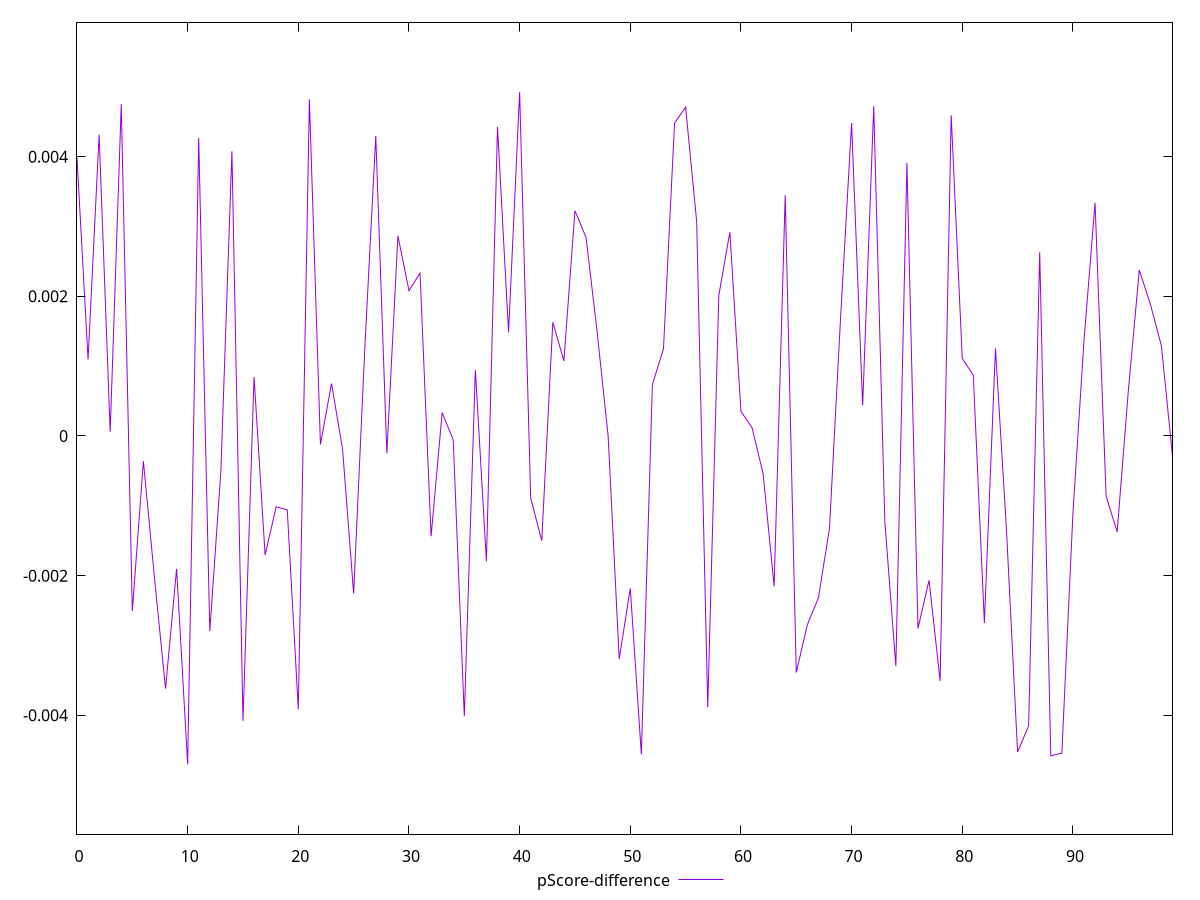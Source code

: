 reset

$pScoreDifference <<EOF
0 0.003983310777179727
1 0.0010973257502409073
2 0.004314855442303811
3 0.00006120193335101831
4 0.0047536618594462565
5 -0.0025059155149802503
6 -0.0003619937794803185
7 -0.0020284731502077102
8 -0.0036188595969195436
9 -0.0019020416919587335
10 -0.004701851575727889
11 0.004266178028518697
12 -0.002794069798829124
13 -0.0005066611103446972
14 0.004078818497897929
15 -0.004080713732910413
16 0.0008436123834683062
17 -0.0017046859973388617
18 -0.0010124619565328175
19 -0.001058011010890536
20 -0.003913919856692316
21 0.004820955956220674
22 -0.00012009963073456031
23 0.000751376584150365
24 -0.0001894921979677111
25 -0.002255479849899489
26 0.0012291015699816832
27 0.0042954854307376555
28 -0.00024866098707554407
29 0.0028661134078680206
30 0.002080557873723188
31 0.002333014236422515
32 -0.0014352945920452775
33 0.0003353747088354897
34 -0.000056181412629974226
35 -0.004013876824762619
36 0.0009450544296372154
37 -0.001794396322964853
38 0.00442544485277474
39 0.001483235261017679
40 0.004924699341125938
41 -0.0008890918315562768
42 -0.0015004370355934382
43 0.001628991595974627
44 0.0010750852764276342
45 0.00322619846359129
46 0.002845206213165974
47 0.0014983262475150028
48 -0.0000030275574193217025
49 -0.0031943722185809875
50 -0.002181176639527438
51 -0.004557682485367032
52 0.0007369720882344222
53 0.001250145885231646
54 0.004481482685618765
55 0.004709153154380585
56 0.003071836722153387
57 -0.003882600559010352
58 0.0020136814555795635
59 0.0029198967136493392
60 0.0003521689096941394
61 0.00012056130304882728
62 -0.0005371158518781005
63 -0.002153235487639016
64 0.003448724345144427
65 -0.0033872627153068713
66 -0.0027042166774815524
67 -0.0023184923267500768
68 -0.0013263344116458686
69 0.0016801321771048316
70 0.004481250840408069
71 0.00043666704624278907
72 0.004724127704060832
73 -0.0012146725860182617
74 -0.003295268693530806
75 0.00390938012417319
76 -0.00275582251951767
77 -0.0020661722606595267
78 -0.003508654142196921
79 0.004594818336846274
80 0.0011134001038800578
81 0.0008684994505107069
82 -0.002679281056649385
83 0.0012551296948740687
84 -0.001355169206551543
85 -0.004524950005654893
86 -0.004151405007083775
87 0.002631275471002059
88 -0.004579948161954839
89 -0.0045415430560799
90 -0.0011139589850215348
91 0.0013605543322324776
92 0.003337757822034715
93 -0.0008607630621739748
94 -0.0013742478283591542
95 0.0006309176457237609
96 0.0023764887443884497
97 0.0018877329305394541
98 0.0012895708691109675
99 -0.0002882920073619122
EOF

set key outside below
set xrange [0:99]
set yrange [-0.005701851575727889:0.005924699341125938]
set trange [-0.005701851575727889:0.005924699341125938]
set terminal svg size 640, 500 enhanced background rgb 'white'
set output "report_00026_2021-02-22T21:38:55.199Z/mainthread-work-breakdown/samples/pages+cached/pScore-difference/values.svg"

plot $pScoreDifference title "pScore-difference" with line

reset
